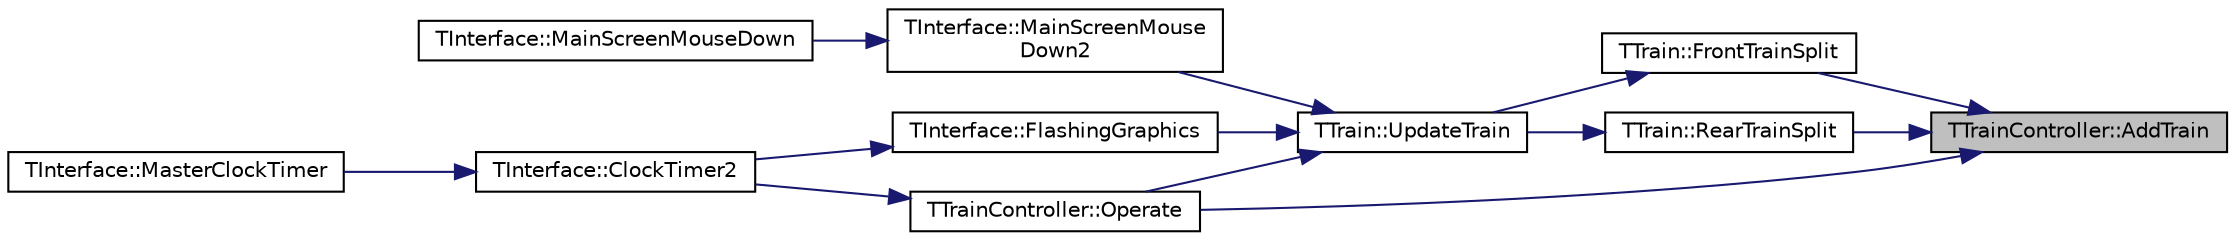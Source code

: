 digraph "TTrainController::AddTrain"
{
 // INTERACTIVE_SVG=YES
 // LATEX_PDF_SIZE
  edge [fontname="Helvetica",fontsize="10",labelfontname="Helvetica",labelfontsize="10"];
  node [fontname="Helvetica",fontsize="10",shape=record];
  rankdir="RL";
  Node1 [label="TTrainController::AddTrain",height=0.2,width=0.4,color="black", fillcolor="grey75", style="filled", fontcolor="black",tooltip="Introduce a new train to the railway, with the characteristics specified, returns true for success,..."];
  Node1 -> Node2 [dir="back",color="midnightblue",fontsize="10",style="solid",fontname="Helvetica"];
  Node2 [label="TTrain::FrontTrainSplit",height=0.2,width=0.4,color="black", fillcolor="white", style="filled",URL="$class_t_train.html#ad666fb061d1da7c44a72ec963c2098aa",tooltip="Carry out the actions needed when a train is to split from the front."];
  Node2 -> Node3 [dir="back",color="midnightblue",fontsize="10",style="solid",fontname="Helvetica"];
  Node3 [label="TTrain::UpdateTrain",height=0.2,width=0.4,color="black", fillcolor="white", style="filled",URL="$class_t_train.html#a89ad640ecf8f5163c40727b4e28575fc",tooltip="Major function called at each clock tick for each train & handles all train movement & associated act..."];
  Node3 -> Node4 [dir="back",color="midnightblue",fontsize="10",style="solid",fontname="Helvetica"];
  Node4 [label="TInterface::FlashingGraphics",height=0.2,width=0.4,color="black", fillcolor="white", style="filled",URL="$class_t_interface.html#a7e6535742855a19cb3e35b1711a7ab59",tooltip="Deal with any warning graphics that need to flash (call on, signal stop, crash etc),..."];
  Node4 -> Node5 [dir="back",color="midnightblue",fontsize="10",style="solid",fontname="Helvetica"];
  Node5 [label="TInterface::ClockTimer2",height=0.2,width=0.4,color="black", fillcolor="white", style="filled",URL="$class_t_interface.html#a6139ffb52492eb89e5487a8a3cd647b5",tooltip="The main loop, called every clock tick via MasterClockTimer."];
  Node5 -> Node6 [dir="back",color="midnightblue",fontsize="10",style="solid",fontname="Helvetica"];
  Node6 [label="TInterface::MasterClockTimer",height=0.2,width=0.4,color="black", fillcolor="white", style="filled",URL="$class_t_interface.html#ace30a12d923fc7fb489afabb0a09aa4f",tooltip=" "];
  Node3 -> Node7 [dir="back",color="midnightblue",fontsize="10",style="solid",fontname="Helvetica"];
  Node7 [label="TInterface::MainScreenMouse\lDown2",height=0.2,width=0.4,color="black", fillcolor="white", style="filled",URL="$class_t_interface.html#abf07d5edc1507de381825f17620748b2",tooltip="Called when mouse button clicked in zoom-in mode."];
  Node7 -> Node8 [dir="back",color="midnightblue",fontsize="10",style="solid",fontname="Helvetica"];
  Node8 [label="TInterface::MainScreenMouseDown",height=0.2,width=0.4,color="black", fillcolor="white", style="filled",URL="$class_t_interface.html#a7f37862fb9e01e1328d9fd3fd8c50094",tooltip=" "];
  Node3 -> Node9 [dir="back",color="midnightblue",fontsize="10",style="solid",fontname="Helvetica"];
  Node9 [label="TTrainController::Operate",height=0.2,width=0.4,color="black", fillcolor="white", style="filled",URL="$class_t_train_controller.html#a20a1576dea1d86ed78fc5e9f46343481",tooltip="called every clock tick to introduce new trains and update existing trains"];
  Node9 -> Node5 [dir="back",color="midnightblue",fontsize="10",style="solid",fontname="Helvetica"];
  Node1 -> Node9 [dir="back",color="midnightblue",fontsize="10",style="solid",fontname="Helvetica"];
  Node1 -> Node10 [dir="back",color="midnightblue",fontsize="10",style="solid",fontname="Helvetica"];
  Node10 [label="TTrain::RearTrainSplit",height=0.2,width=0.4,color="black", fillcolor="white", style="filled",URL="$class_t_train.html#ad64c5823265b0c611c2e5f0613317aa5",tooltip="Carry out the actions needed when a train is to split from the rear."];
  Node10 -> Node3 [dir="back",color="midnightblue",fontsize="10",style="solid",fontname="Helvetica"];
}
